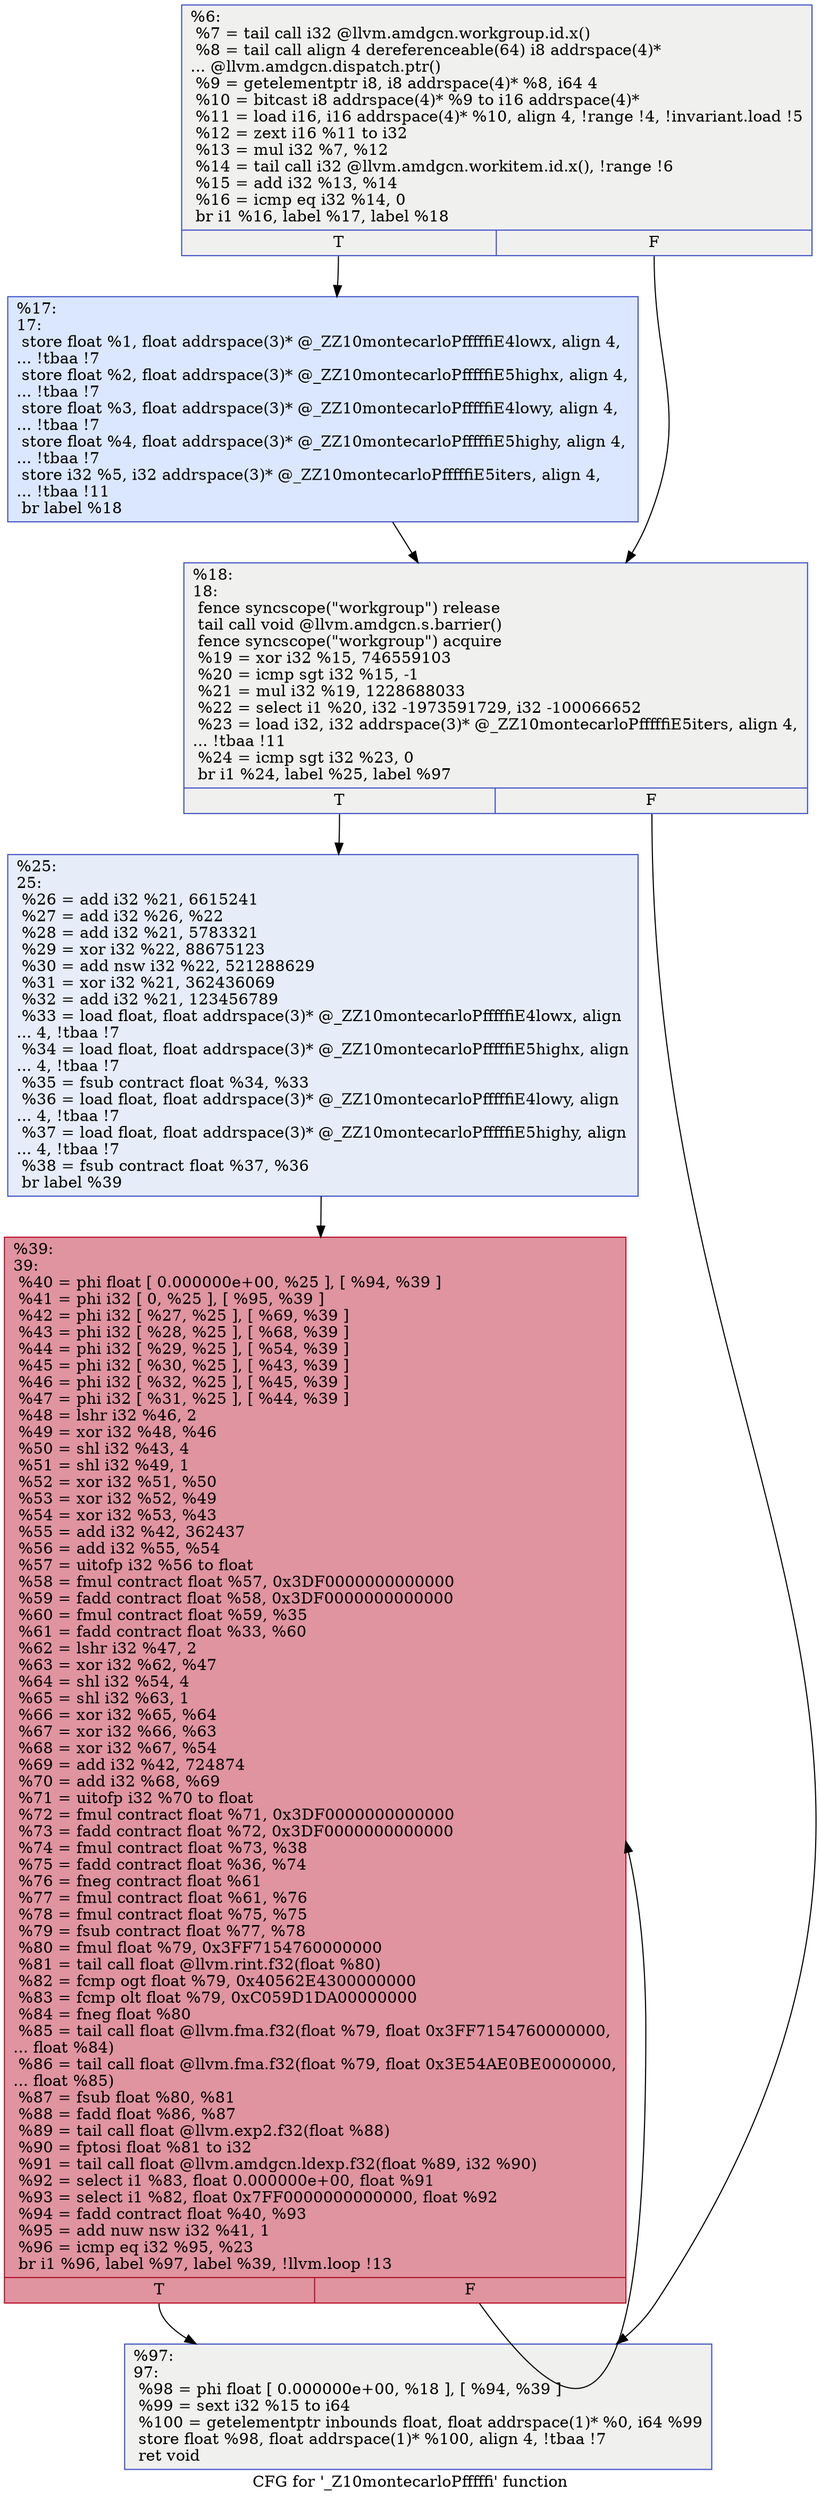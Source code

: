 digraph "CFG for '_Z10montecarloPfffffi' function" {
	label="CFG for '_Z10montecarloPfffffi' function";

	Node0x4645c40 [shape=record,color="#3d50c3ff", style=filled, fillcolor="#dedcdb70",label="{%6:\l  %7 = tail call i32 @llvm.amdgcn.workgroup.id.x()\l  %8 = tail call align 4 dereferenceable(64) i8 addrspace(4)*\l... @llvm.amdgcn.dispatch.ptr()\l  %9 = getelementptr i8, i8 addrspace(4)* %8, i64 4\l  %10 = bitcast i8 addrspace(4)* %9 to i16 addrspace(4)*\l  %11 = load i16, i16 addrspace(4)* %10, align 4, !range !4, !invariant.load !5\l  %12 = zext i16 %11 to i32\l  %13 = mul i32 %7, %12\l  %14 = tail call i32 @llvm.amdgcn.workitem.id.x(), !range !6\l  %15 = add i32 %13, %14\l  %16 = icmp eq i32 %14, 0\l  br i1 %16, label %17, label %18\l|{<s0>T|<s1>F}}"];
	Node0x4645c40:s0 -> Node0x4646050;
	Node0x4645c40:s1 -> Node0x4647c20;
	Node0x4646050 [shape=record,color="#3d50c3ff", style=filled, fillcolor="#aec9fc70",label="{%17:\l17:                                               \l  store float %1, float addrspace(3)* @_ZZ10montecarloPfffffiE4lowx, align 4,\l... !tbaa !7\l  store float %2, float addrspace(3)* @_ZZ10montecarloPfffffiE5highx, align 4,\l... !tbaa !7\l  store float %3, float addrspace(3)* @_ZZ10montecarloPfffffiE4lowy, align 4,\l... !tbaa !7\l  store float %4, float addrspace(3)* @_ZZ10montecarloPfffffiE5highy, align 4,\l... !tbaa !7\l  store i32 %5, i32 addrspace(3)* @_ZZ10montecarloPfffffiE5iters, align 4,\l... !tbaa !11\l  br label %18\l}"];
	Node0x4646050 -> Node0x4647c20;
	Node0x4647c20 [shape=record,color="#3d50c3ff", style=filled, fillcolor="#dedcdb70",label="{%18:\l18:                                               \l  fence syncscope(\"workgroup\") release\l  tail call void @llvm.amdgcn.s.barrier()\l  fence syncscope(\"workgroup\") acquire\l  %19 = xor i32 %15, 746559103\l  %20 = icmp sgt i32 %15, -1\l  %21 = mul i32 %19, 1228688033\l  %22 = select i1 %20, i32 -1973591729, i32 -100066652\l  %23 = load i32, i32 addrspace(3)* @_ZZ10montecarloPfffffiE5iters, align 4,\l... !tbaa !11\l  %24 = icmp sgt i32 %23, 0\l  br i1 %24, label %25, label %97\l|{<s0>T|<s1>F}}"];
	Node0x4647c20:s0 -> Node0x4649690;
	Node0x4647c20:s1 -> Node0x46496e0;
	Node0x4649690 [shape=record,color="#3d50c3ff", style=filled, fillcolor="#c7d7f070",label="{%25:\l25:                                               \l  %26 = add i32 %21, 6615241\l  %27 = add i32 %26, %22\l  %28 = add i32 %21, 5783321\l  %29 = xor i32 %22, 88675123\l  %30 = add nsw i32 %22, 521288629\l  %31 = xor i32 %21, 362436069\l  %32 = add i32 %21, 123456789\l  %33 = load float, float addrspace(3)* @_ZZ10montecarloPfffffiE4lowx, align\l... 4, !tbaa !7\l  %34 = load float, float addrspace(3)* @_ZZ10montecarloPfffffiE5highx, align\l... 4, !tbaa !7\l  %35 = fsub contract float %34, %33\l  %36 = load float, float addrspace(3)* @_ZZ10montecarloPfffffiE4lowy, align\l... 4, !tbaa !7\l  %37 = load float, float addrspace(3)* @_ZZ10montecarloPfffffiE5highy, align\l... 4, !tbaa !7\l  %38 = fsub contract float %37, %36\l  br label %39\l}"];
	Node0x4649690 -> Node0x464a110;
	Node0x464a110 [shape=record,color="#b70d28ff", style=filled, fillcolor="#b70d2870",label="{%39:\l39:                                               \l  %40 = phi float [ 0.000000e+00, %25 ], [ %94, %39 ]\l  %41 = phi i32 [ 0, %25 ], [ %95, %39 ]\l  %42 = phi i32 [ %27, %25 ], [ %69, %39 ]\l  %43 = phi i32 [ %28, %25 ], [ %68, %39 ]\l  %44 = phi i32 [ %29, %25 ], [ %54, %39 ]\l  %45 = phi i32 [ %30, %25 ], [ %43, %39 ]\l  %46 = phi i32 [ %32, %25 ], [ %45, %39 ]\l  %47 = phi i32 [ %31, %25 ], [ %44, %39 ]\l  %48 = lshr i32 %46, 2\l  %49 = xor i32 %48, %46\l  %50 = shl i32 %43, 4\l  %51 = shl i32 %49, 1\l  %52 = xor i32 %51, %50\l  %53 = xor i32 %52, %49\l  %54 = xor i32 %53, %43\l  %55 = add i32 %42, 362437\l  %56 = add i32 %55, %54\l  %57 = uitofp i32 %56 to float\l  %58 = fmul contract float %57, 0x3DF0000000000000\l  %59 = fadd contract float %58, 0x3DF0000000000000\l  %60 = fmul contract float %59, %35\l  %61 = fadd contract float %33, %60\l  %62 = lshr i32 %47, 2\l  %63 = xor i32 %62, %47\l  %64 = shl i32 %54, 4\l  %65 = shl i32 %63, 1\l  %66 = xor i32 %65, %64\l  %67 = xor i32 %66, %63\l  %68 = xor i32 %67, %54\l  %69 = add i32 %42, 724874\l  %70 = add i32 %68, %69\l  %71 = uitofp i32 %70 to float\l  %72 = fmul contract float %71, 0x3DF0000000000000\l  %73 = fadd contract float %72, 0x3DF0000000000000\l  %74 = fmul contract float %73, %38\l  %75 = fadd contract float %36, %74\l  %76 = fneg contract float %61\l  %77 = fmul contract float %61, %76\l  %78 = fmul contract float %75, %75\l  %79 = fsub contract float %77, %78\l  %80 = fmul float %79, 0x3FF7154760000000\l  %81 = tail call float @llvm.rint.f32(float %80)\l  %82 = fcmp ogt float %79, 0x40562E4300000000\l  %83 = fcmp olt float %79, 0xC059D1DA00000000\l  %84 = fneg float %80\l  %85 = tail call float @llvm.fma.f32(float %79, float 0x3FF7154760000000,\l... float %84)\l  %86 = tail call float @llvm.fma.f32(float %79, float 0x3E54AE0BE0000000,\l... float %85)\l  %87 = fsub float %80, %81\l  %88 = fadd float %86, %87\l  %89 = tail call float @llvm.exp2.f32(float %88)\l  %90 = fptosi float %81 to i32\l  %91 = tail call float @llvm.amdgcn.ldexp.f32(float %89, i32 %90)\l  %92 = select i1 %83, float 0.000000e+00, float %91\l  %93 = select i1 %82, float 0x7FF0000000000000, float %92\l  %94 = fadd contract float %40, %93\l  %95 = add nuw nsw i32 %41, 1\l  %96 = icmp eq i32 %95, %23\l  br i1 %96, label %97, label %39, !llvm.loop !13\l|{<s0>T|<s1>F}}"];
	Node0x464a110:s0 -> Node0x46496e0;
	Node0x464a110:s1 -> Node0x464a110;
	Node0x46496e0 [shape=record,color="#3d50c3ff", style=filled, fillcolor="#dedcdb70",label="{%97:\l97:                                               \l  %98 = phi float [ 0.000000e+00, %18 ], [ %94, %39 ]\l  %99 = sext i32 %15 to i64\l  %100 = getelementptr inbounds float, float addrspace(1)* %0, i64 %99\l  store float %98, float addrspace(1)* %100, align 4, !tbaa !7\l  ret void\l}"];
}
